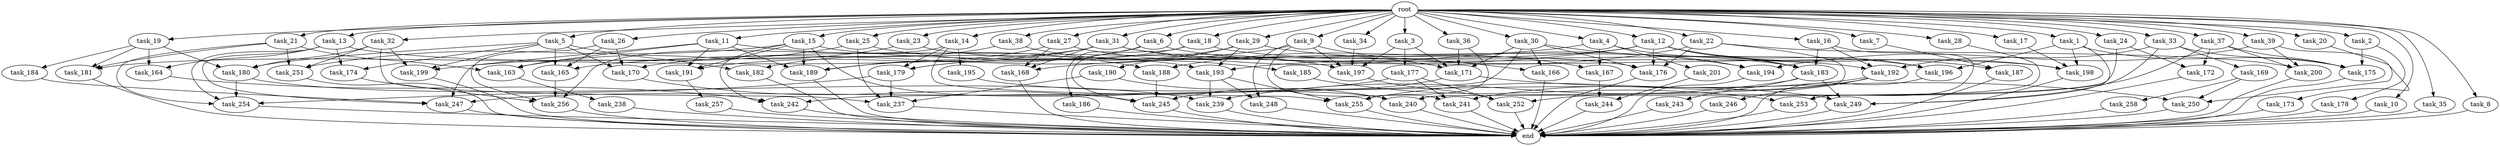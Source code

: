 digraph G {
  task_171 [size="670014898.176000"];
  task_32 [size="1.024000"];
  task_191 [size="1108101562.368000"];
  task_247 [size="2044404432.896000"];
  task_27 [size="1.024000"];
  task_251 [size="1236950581.248000"];
  task_4 [size="1.024000"];
  task_2 [size="1.024000"];
  task_13 [size="1.024000"];
  task_256 [size="1417339207.680000"];
  task_182 [size="936302870.528000"];
  task_186 [size="549755813.888000"];
  task_177 [size="34359738.368000"];
  task_168 [size="979252543.488000"];
  task_245 [size="446676598.784000"];
  task_6 [size="1.024000"];
  task_9 [size="1.024000"];
  task_20 [size="1.024000"];
  task_175 [size="1580547964.928000"];
  task_189 [size="1657857376.256000"];
  task_188 [size="970662608.896000"];
  task_183 [size="910533066.752000"];
  task_31 [size="1.024000"];
  task_14 [size="1.024000"];
  task_36 [size="1.024000"];
  task_16 [size="1.024000"];
  task_185 [size="77309411.328000"];
  task_249 [size="1340029796.352000"];
  task_243 [size="34359738.368000"];
  task_198 [size="2405181685.760000"];
  task_170 [size="1030792151.040000"];
  task_15 [size="1.024000"];
  task_10 [size="1.024000"];
  task_29 [size="1.024000"];
  task_199 [size="1958505086.976000"];
  task_240 [size="1374389534.720000"];
  task_250 [size="386547056.640000"];
  task_167 [size="970662608.896000"];
  task_190 [size="549755813.888000"];
  task_237 [size="1314259992.576000"];
  task_26 [size="1.024000"];
  task_25 [size="1.024000"];
  task_201 [size="420906795.008000"];
  end [size="0.000000"];
  task_169 [size="137438953.472000"];
  task_7 [size="1.024000"];
  task_19 [size="1.024000"];
  task_180 [size="1829656068.096000"];
  task_18 [size="1.024000"];
  task_12 [size="1.024000"];
  task_33 [size="1.024000"];
  task_241 [size="1331439861.760000"];
  task_197 [size="936302870.528000"];
  task_242 [size="523986010.112000"];
  task_253 [size="1460288880.640000"];
  task_192 [size="773094113.280000"];
  task_173 [size="858993459.200000"];
  task_172 [size="1099511627.776000"];
  task_246 [size="695784701.952000"];
  task_184 [size="420906795.008000"];
  task_174 [size="1717986918.400000"];
  task_21 [size="1.024000"];
  task_37 [size="1.024000"];
  task_244 [size="584115552.256000"];
  task_196 [size="1133871366.144000"];
  task_187 [size="687194767.360000"];
  task_23 [size="1.024000"];
  task_176 [size="1073741824.000000"];
  root [size="0.000000"];
  task_5 [size="1.024000"];
  task_195 [size="137438953.472000"];
  task_193 [size="1958505086.976000"];
  task_11 [size="1.024000"];
  task_258 [size="137438953.472000"];
  task_194 [size="1357209665.536000"];
  task_179 [size="824633720.832000"];
  task_200 [size="1958505086.976000"];
  task_3 [size="1.024000"];
  task_166 [size="292057776.128000"];
  task_239 [size="326417514.496000"];
  task_39 [size="1.024000"];
  task_22 [size="1.024000"];
  task_28 [size="1.024000"];
  task_165 [size="1108101562.368000"];
  task_34 [size="1.024000"];
  task_254 [size="1563368095.744000"];
  task_257 [size="309237645.312000"];
  task_252 [size="1279900254.208000"];
  task_17 [size="1.024000"];
  task_248 [size="429496729.600000"];
  task_164 [size="1279900254.208000"];
  task_238 [size="137438953.472000"];
  task_178 [size="34359738.368000"];
  task_1 [size="1.024000"];
  task_181 [size="1391569403.904000"];
  task_35 [size="1.024000"];
  task_163 [size="1408749273.088000"];
  task_30 [size="1.024000"];
  task_38 [size="1.024000"];
  task_24 [size="1.024000"];
  task_255 [size="1185410973.696000"];
  task_8 [size="1.024000"];

  task_171 -> task_245 [size="33554432.000000"];
  task_171 -> task_250 [size="33554432.000000"];
  task_32 -> task_180 [size="536870912.000000"];
  task_32 -> task_199 [size="536870912.000000"];
  task_32 -> task_237 [size="536870912.000000"];
  task_32 -> task_251 [size="536870912.000000"];
  task_191 -> task_257 [size="301989888.000000"];
  task_247 -> end [size="1.000000"];
  task_27 -> task_189 [size="411041792.000000"];
  task_27 -> task_168 [size="411041792.000000"];
  task_27 -> task_171 [size="411041792.000000"];
  task_251 -> end [size="1.000000"];
  task_4 -> task_167 [size="411041792.000000"];
  task_4 -> task_201 [size="411041792.000000"];
  task_4 -> task_188 [size="411041792.000000"];
  task_4 -> task_183 [size="411041792.000000"];
  task_2 -> task_175 [size="33554432.000000"];
  task_2 -> task_178 [size="33554432.000000"];
  task_13 -> task_247 [size="838860800.000000"];
  task_13 -> task_193 [size="838860800.000000"];
  task_13 -> task_254 [size="838860800.000000"];
  task_13 -> task_164 [size="838860800.000000"];
  task_13 -> task_174 [size="838860800.000000"];
  task_256 -> end [size="1.000000"];
  task_182 -> end [size="1.000000"];
  task_186 -> end [size="1.000000"];
  task_177 -> task_247 [size="411041792.000000"];
  task_177 -> task_241 [size="411041792.000000"];
  task_177 -> task_252 [size="411041792.000000"];
  task_168 -> end [size="1.000000"];
  task_245 -> end [size="1.000000"];
  task_6 -> task_189 [size="536870912.000000"];
  task_6 -> task_186 [size="536870912.000000"];
  task_6 -> task_198 [size="536870912.000000"];
  task_9 -> task_248 [size="209715200.000000"];
  task_9 -> task_241 [size="209715200.000000"];
  task_9 -> task_165 [size="209715200.000000"];
  task_9 -> task_166 [size="209715200.000000"];
  task_9 -> task_197 [size="209715200.000000"];
  task_20 -> task_250 [size="209715200.000000"];
  task_175 -> end [size="1.000000"];
  task_189 -> end [size="1.000000"];
  task_188 -> task_245 [size="134217728.000000"];
  task_183 -> task_243 [size="33554432.000000"];
  task_183 -> task_249 [size="33554432.000000"];
  task_183 -> task_239 [size="33554432.000000"];
  task_31 -> task_194 [size="411041792.000000"];
  task_31 -> task_192 [size="411041792.000000"];
  task_31 -> task_168 [size="411041792.000000"];
  task_31 -> task_181 [size="411041792.000000"];
  task_31 -> task_191 [size="411041792.000000"];
  task_14 -> task_195 [size="134217728.000000"];
  task_14 -> task_255 [size="134217728.000000"];
  task_14 -> task_179 [size="134217728.000000"];
  task_14 -> task_256 [size="134217728.000000"];
  task_36 -> task_255 [size="134217728.000000"];
  task_36 -> task_171 [size="134217728.000000"];
  task_16 -> task_192 [size="209715200.000000"];
  task_16 -> task_183 [size="209715200.000000"];
  task_16 -> task_253 [size="209715200.000000"];
  task_185 -> task_253 [size="536870912.000000"];
  task_249 -> end [size="1.000000"];
  task_243 -> end [size="1.000000"];
  task_198 -> end [size="1.000000"];
  task_170 -> task_245 [size="134217728.000000"];
  task_15 -> task_240 [size="134217728.000000"];
  task_15 -> task_189 [size="134217728.000000"];
  task_15 -> task_191 [size="134217728.000000"];
  task_15 -> task_242 [size="134217728.000000"];
  task_15 -> task_183 [size="134217728.000000"];
  task_15 -> task_251 [size="134217728.000000"];
  task_10 -> end [size="1.000000"];
  task_29 -> task_167 [size="536870912.000000"];
  task_29 -> task_193 [size="536870912.000000"];
  task_29 -> task_179 [size="536870912.000000"];
  task_29 -> task_190 [size="536870912.000000"];
  task_199 -> end [size="1.000000"];
  task_240 -> end [size="1.000000"];
  task_250 -> end [size="1.000000"];
  task_167 -> task_244 [size="33554432.000000"];
  task_190 -> task_240 [size="134217728.000000"];
  task_190 -> task_237 [size="134217728.000000"];
  task_237 -> end [size="1.000000"];
  task_26 -> task_256 [size="33554432.000000"];
  task_26 -> task_170 [size="33554432.000000"];
  task_26 -> task_165 [size="33554432.000000"];
  task_25 -> task_199 [size="536870912.000000"];
  task_25 -> task_237 [size="536870912.000000"];
  task_25 -> task_197 [size="536870912.000000"];
  task_201 -> task_244 [size="536870912.000000"];
  task_169 -> task_250 [size="134217728.000000"];
  task_169 -> task_258 [size="134217728.000000"];
  task_7 -> task_187 [size="536870912.000000"];
  task_19 -> task_180 [size="411041792.000000"];
  task_19 -> task_184 [size="411041792.000000"];
  task_19 -> task_164 [size="411041792.000000"];
  task_19 -> task_181 [size="411041792.000000"];
  task_180 -> task_254 [size="75497472.000000"];
  task_180 -> task_239 [size="75497472.000000"];
  task_18 -> task_245 [size="134217728.000000"];
  task_18 -> task_179 [size="134217728.000000"];
  task_18 -> task_196 [size="134217728.000000"];
  task_12 -> task_187 [size="134217728.000000"];
  task_12 -> task_183 [size="134217728.000000"];
  task_12 -> task_168 [size="134217728.000000"];
  task_12 -> task_176 [size="134217728.000000"];
  task_12 -> task_170 [size="134217728.000000"];
  task_12 -> task_198 [size="134217728.000000"];
  task_12 -> task_196 [size="134217728.000000"];
  task_33 -> task_175 [size="134217728.000000"];
  task_33 -> task_169 [size="134217728.000000"];
  task_33 -> task_192 [size="134217728.000000"];
  task_33 -> task_249 [size="134217728.000000"];
  task_241 -> end [size="1.000000"];
  task_197 -> task_252 [size="301989888.000000"];
  task_242 -> end [size="1.000000"];
  task_253 -> end [size="1.000000"];
  task_192 -> task_246 [size="679477248.000000"];
  task_192 -> task_241 [size="679477248.000000"];
  task_192 -> task_255 [size="679477248.000000"];
  task_173 -> end [size="1.000000"];
  task_172 -> end [size="1.000000"];
  task_246 -> end [size="1.000000"];
  task_184 -> task_247 [size="209715200.000000"];
  task_174 -> task_256 [size="536870912.000000"];
  task_21 -> task_163 [size="536870912.000000"];
  task_21 -> task_254 [size="536870912.000000"];
  task_21 -> task_181 [size="536870912.000000"];
  task_21 -> task_251 [size="536870912.000000"];
  task_37 -> task_175 [size="536870912.000000"];
  task_37 -> task_200 [size="536870912.000000"];
  task_37 -> task_252 [size="536870912.000000"];
  task_37 -> task_172 [size="536870912.000000"];
  task_244 -> end [size="1.000000"];
  task_196 -> end [size="1.000000"];
  task_187 -> end [size="1.000000"];
  task_23 -> task_163 [size="301989888.000000"];
  task_23 -> task_176 [size="301989888.000000"];
  task_176 -> end [size="1.000000"];
  root -> task_12 [size="1.000000"];
  root -> task_36 [size="1.000000"];
  root -> task_16 [size="1.000000"];
  root -> task_9 [size="1.000000"];
  root -> task_39 [size="1.000000"];
  root -> task_11 [size="1.000000"];
  root -> task_22 [size="1.000000"];
  root -> task_7 [size="1.000000"];
  root -> task_33 [size="1.000000"];
  root -> task_28 [size="1.000000"];
  root -> task_4 [size="1.000000"];
  root -> task_34 [size="1.000000"];
  root -> task_2 [size="1.000000"];
  root -> task_15 [size="1.000000"];
  root -> task_10 [size="1.000000"];
  root -> task_29 [size="1.000000"];
  root -> task_21 [size="1.000000"];
  root -> task_17 [size="1.000000"];
  root -> task_18 [size="1.000000"];
  root -> task_27 [size="1.000000"];
  root -> task_20 [size="1.000000"];
  root -> task_23 [size="1.000000"];
  root -> task_6 [size="1.000000"];
  root -> task_32 [size="1.000000"];
  root -> task_5 [size="1.000000"];
  root -> task_37 [size="1.000000"];
  root -> task_26 [size="1.000000"];
  root -> task_25 [size="1.000000"];
  root -> task_8 [size="1.000000"];
  root -> task_35 [size="1.000000"];
  root -> task_13 [size="1.000000"];
  root -> task_30 [size="1.000000"];
  root -> task_19 [size="1.000000"];
  root -> task_1 [size="1.000000"];
  root -> task_38 [size="1.000000"];
  root -> task_24 [size="1.000000"];
  root -> task_3 [size="1.000000"];
  root -> task_31 [size="1.000000"];
  root -> task_14 [size="1.000000"];
  task_5 -> task_182 [size="838860800.000000"];
  task_5 -> task_199 [size="838860800.000000"];
  task_5 -> task_180 [size="838860800.000000"];
  task_5 -> task_165 [size="838860800.000000"];
  task_5 -> task_174 [size="838860800.000000"];
  task_5 -> task_170 [size="838860800.000000"];
  task_195 -> task_249 [size="301989888.000000"];
  task_193 -> task_248 [size="209715200.000000"];
  task_193 -> task_255 [size="209715200.000000"];
  task_193 -> task_239 [size="209715200.000000"];
  task_11 -> task_189 [size="536870912.000000"];
  task_11 -> task_163 [size="536870912.000000"];
  task_11 -> task_247 [size="536870912.000000"];
  task_11 -> task_188 [size="536870912.000000"];
  task_11 -> task_191 [size="536870912.000000"];
  task_258 -> end [size="1.000000"];
  task_194 -> end [size="1.000000"];
  task_179 -> task_237 [size="75497472.000000"];
  task_179 -> task_254 [size="75497472.000000"];
  task_200 -> end [size="1.000000"];
  task_3 -> task_177 [size="33554432.000000"];
  task_3 -> task_171 [size="33554432.000000"];
  task_3 -> task_197 [size="33554432.000000"];
  task_166 -> end [size="1.000000"];
  task_239 -> end [size="1.000000"];
  task_39 -> task_194 [size="838860800.000000"];
  task_39 -> task_200 [size="838860800.000000"];
  task_39 -> task_173 [size="838860800.000000"];
  task_22 -> task_240 [size="536870912.000000"];
  task_22 -> task_200 [size="536870912.000000"];
  task_22 -> task_176 [size="536870912.000000"];
  task_22 -> task_193 [size="536870912.000000"];
  task_28 -> task_253 [size="679477248.000000"];
  task_165 -> task_256 [size="679477248.000000"];
  task_34 -> task_197 [size="134217728.000000"];
  task_254 -> end [size="1.000000"];
  task_257 -> end [size="1.000000"];
  task_252 -> end [size="1.000000"];
  task_17 -> task_198 [size="838860800.000000"];
  task_248 -> end [size="1.000000"];
  task_164 -> task_242 [size="301989888.000000"];
  task_238 -> end [size="1.000000"];
  task_178 -> end [size="1.000000"];
  task_1 -> task_175 [size="838860800.000000"];
  task_1 -> task_198 [size="838860800.000000"];
  task_1 -> task_249 [size="838860800.000000"];
  task_1 -> task_196 [size="838860800.000000"];
  task_181 -> end [size="1.000000"];
  task_35 -> end [size="1.000000"];
  task_163 -> task_238 [size="134217728.000000"];
  task_30 -> task_194 [size="75497472.000000"];
  task_30 -> task_242 [size="75497472.000000"];
  task_30 -> task_176 [size="75497472.000000"];
  task_30 -> task_166 [size="75497472.000000"];
  task_30 -> task_171 [size="75497472.000000"];
  task_38 -> task_185 [size="75497472.000000"];
  task_38 -> task_182 [size="75497472.000000"];
  task_24 -> task_240 [size="536870912.000000"];
  task_24 -> task_172 [size="536870912.000000"];
  task_255 -> end [size="1.000000"];
  task_8 -> end [size="1.000000"];
}
